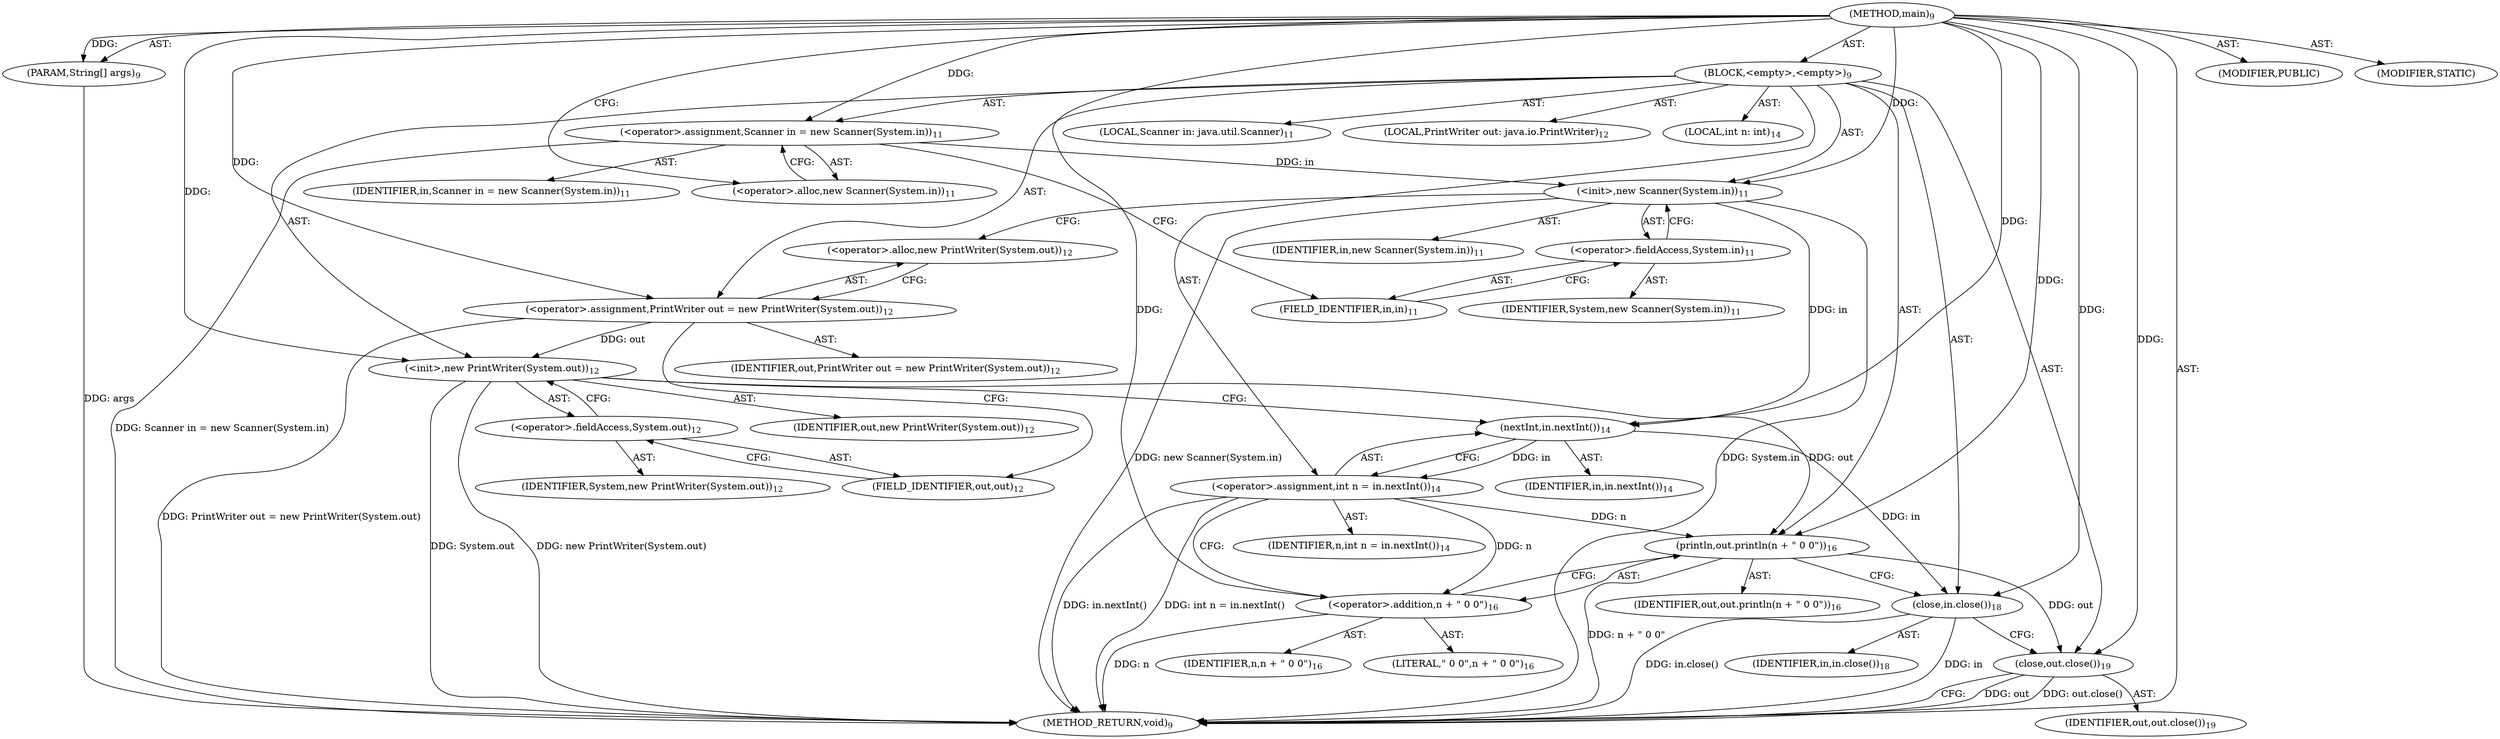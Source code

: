 digraph "main" {  
"21" [label = <(METHOD,main)<SUB>9</SUB>> ]
"22" [label = <(PARAM,String[] args)<SUB>9</SUB>> ]
"23" [label = <(BLOCK,&lt;empty&gt;,&lt;empty&gt;)<SUB>9</SUB>> ]
"4" [label = <(LOCAL,Scanner in: java.util.Scanner)<SUB>11</SUB>> ]
"24" [label = <(&lt;operator&gt;.assignment,Scanner in = new Scanner(System.in))<SUB>11</SUB>> ]
"25" [label = <(IDENTIFIER,in,Scanner in = new Scanner(System.in))<SUB>11</SUB>> ]
"26" [label = <(&lt;operator&gt;.alloc,new Scanner(System.in))<SUB>11</SUB>> ]
"27" [label = <(&lt;init&gt;,new Scanner(System.in))<SUB>11</SUB>> ]
"3" [label = <(IDENTIFIER,in,new Scanner(System.in))<SUB>11</SUB>> ]
"28" [label = <(&lt;operator&gt;.fieldAccess,System.in)<SUB>11</SUB>> ]
"29" [label = <(IDENTIFIER,System,new Scanner(System.in))<SUB>11</SUB>> ]
"30" [label = <(FIELD_IDENTIFIER,in,in)<SUB>11</SUB>> ]
"6" [label = <(LOCAL,PrintWriter out: java.io.PrintWriter)<SUB>12</SUB>> ]
"31" [label = <(&lt;operator&gt;.assignment,PrintWriter out = new PrintWriter(System.out))<SUB>12</SUB>> ]
"32" [label = <(IDENTIFIER,out,PrintWriter out = new PrintWriter(System.out))<SUB>12</SUB>> ]
"33" [label = <(&lt;operator&gt;.alloc,new PrintWriter(System.out))<SUB>12</SUB>> ]
"34" [label = <(&lt;init&gt;,new PrintWriter(System.out))<SUB>12</SUB>> ]
"5" [label = <(IDENTIFIER,out,new PrintWriter(System.out))<SUB>12</SUB>> ]
"35" [label = <(&lt;operator&gt;.fieldAccess,System.out)<SUB>12</SUB>> ]
"36" [label = <(IDENTIFIER,System,new PrintWriter(System.out))<SUB>12</SUB>> ]
"37" [label = <(FIELD_IDENTIFIER,out,out)<SUB>12</SUB>> ]
"38" [label = <(LOCAL,int n: int)<SUB>14</SUB>> ]
"39" [label = <(&lt;operator&gt;.assignment,int n = in.nextInt())<SUB>14</SUB>> ]
"40" [label = <(IDENTIFIER,n,int n = in.nextInt())<SUB>14</SUB>> ]
"41" [label = <(nextInt,in.nextInt())<SUB>14</SUB>> ]
"42" [label = <(IDENTIFIER,in,in.nextInt())<SUB>14</SUB>> ]
"43" [label = <(println,out.println(n + &quot; 0 0&quot;))<SUB>16</SUB>> ]
"44" [label = <(IDENTIFIER,out,out.println(n + &quot; 0 0&quot;))<SUB>16</SUB>> ]
"45" [label = <(&lt;operator&gt;.addition,n + &quot; 0 0&quot;)<SUB>16</SUB>> ]
"46" [label = <(IDENTIFIER,n,n + &quot; 0 0&quot;)<SUB>16</SUB>> ]
"47" [label = <(LITERAL,&quot; 0 0&quot;,n + &quot; 0 0&quot;)<SUB>16</SUB>> ]
"48" [label = <(close,in.close())<SUB>18</SUB>> ]
"49" [label = <(IDENTIFIER,in,in.close())<SUB>18</SUB>> ]
"50" [label = <(close,out.close())<SUB>19</SUB>> ]
"51" [label = <(IDENTIFIER,out,out.close())<SUB>19</SUB>> ]
"52" [label = <(MODIFIER,PUBLIC)> ]
"53" [label = <(MODIFIER,STATIC)> ]
"54" [label = <(METHOD_RETURN,void)<SUB>9</SUB>> ]
  "21" -> "22"  [ label = "AST: "] 
  "21" -> "23"  [ label = "AST: "] 
  "21" -> "52"  [ label = "AST: "] 
  "21" -> "53"  [ label = "AST: "] 
  "21" -> "54"  [ label = "AST: "] 
  "23" -> "4"  [ label = "AST: "] 
  "23" -> "24"  [ label = "AST: "] 
  "23" -> "27"  [ label = "AST: "] 
  "23" -> "6"  [ label = "AST: "] 
  "23" -> "31"  [ label = "AST: "] 
  "23" -> "34"  [ label = "AST: "] 
  "23" -> "38"  [ label = "AST: "] 
  "23" -> "39"  [ label = "AST: "] 
  "23" -> "43"  [ label = "AST: "] 
  "23" -> "48"  [ label = "AST: "] 
  "23" -> "50"  [ label = "AST: "] 
  "24" -> "25"  [ label = "AST: "] 
  "24" -> "26"  [ label = "AST: "] 
  "27" -> "3"  [ label = "AST: "] 
  "27" -> "28"  [ label = "AST: "] 
  "28" -> "29"  [ label = "AST: "] 
  "28" -> "30"  [ label = "AST: "] 
  "31" -> "32"  [ label = "AST: "] 
  "31" -> "33"  [ label = "AST: "] 
  "34" -> "5"  [ label = "AST: "] 
  "34" -> "35"  [ label = "AST: "] 
  "35" -> "36"  [ label = "AST: "] 
  "35" -> "37"  [ label = "AST: "] 
  "39" -> "40"  [ label = "AST: "] 
  "39" -> "41"  [ label = "AST: "] 
  "41" -> "42"  [ label = "AST: "] 
  "43" -> "44"  [ label = "AST: "] 
  "43" -> "45"  [ label = "AST: "] 
  "45" -> "46"  [ label = "AST: "] 
  "45" -> "47"  [ label = "AST: "] 
  "48" -> "49"  [ label = "AST: "] 
  "50" -> "51"  [ label = "AST: "] 
  "24" -> "30"  [ label = "CFG: "] 
  "27" -> "33"  [ label = "CFG: "] 
  "31" -> "37"  [ label = "CFG: "] 
  "34" -> "41"  [ label = "CFG: "] 
  "39" -> "45"  [ label = "CFG: "] 
  "43" -> "48"  [ label = "CFG: "] 
  "48" -> "50"  [ label = "CFG: "] 
  "50" -> "54"  [ label = "CFG: "] 
  "26" -> "24"  [ label = "CFG: "] 
  "28" -> "27"  [ label = "CFG: "] 
  "33" -> "31"  [ label = "CFG: "] 
  "35" -> "34"  [ label = "CFG: "] 
  "41" -> "39"  [ label = "CFG: "] 
  "45" -> "43"  [ label = "CFG: "] 
  "30" -> "28"  [ label = "CFG: "] 
  "37" -> "35"  [ label = "CFG: "] 
  "21" -> "26"  [ label = "CFG: "] 
  "22" -> "54"  [ label = "DDG: args"] 
  "24" -> "54"  [ label = "DDG: Scanner in = new Scanner(System.in)"] 
  "27" -> "54"  [ label = "DDG: System.in"] 
  "27" -> "54"  [ label = "DDG: new Scanner(System.in)"] 
  "31" -> "54"  [ label = "DDG: PrintWriter out = new PrintWriter(System.out)"] 
  "34" -> "54"  [ label = "DDG: System.out"] 
  "34" -> "54"  [ label = "DDG: new PrintWriter(System.out)"] 
  "39" -> "54"  [ label = "DDG: in.nextInt()"] 
  "39" -> "54"  [ label = "DDG: int n = in.nextInt()"] 
  "45" -> "54"  [ label = "DDG: n"] 
  "43" -> "54"  [ label = "DDG: n + &quot; 0 0&quot;"] 
  "48" -> "54"  [ label = "DDG: in"] 
  "48" -> "54"  [ label = "DDG: in.close()"] 
  "50" -> "54"  [ label = "DDG: out"] 
  "50" -> "54"  [ label = "DDG: out.close()"] 
  "21" -> "22"  [ label = "DDG: "] 
  "21" -> "24"  [ label = "DDG: "] 
  "21" -> "31"  [ label = "DDG: "] 
  "41" -> "39"  [ label = "DDG: in"] 
  "24" -> "27"  [ label = "DDG: in"] 
  "21" -> "27"  [ label = "DDG: "] 
  "31" -> "34"  [ label = "DDG: out"] 
  "21" -> "34"  [ label = "DDG: "] 
  "34" -> "43"  [ label = "DDG: out"] 
  "21" -> "43"  [ label = "DDG: "] 
  "39" -> "43"  [ label = "DDG: n"] 
  "41" -> "48"  [ label = "DDG: in"] 
  "21" -> "48"  [ label = "DDG: "] 
  "43" -> "50"  [ label = "DDG: out"] 
  "21" -> "50"  [ label = "DDG: "] 
  "27" -> "41"  [ label = "DDG: in"] 
  "21" -> "41"  [ label = "DDG: "] 
  "39" -> "45"  [ label = "DDG: n"] 
  "21" -> "45"  [ label = "DDG: "] 
}

